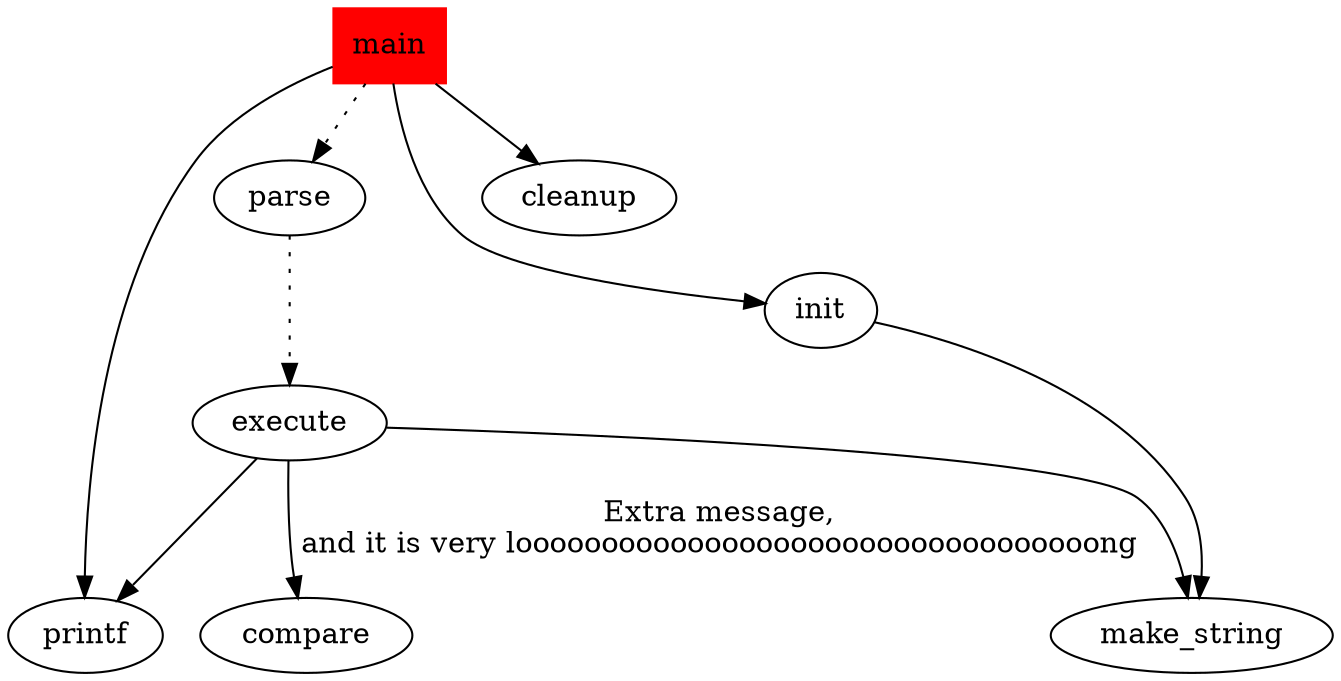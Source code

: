 digraph G {
    main [shape=box, color=red,style=filled];
    main-> parse -> execute [style=dotted];
    main -> init;
    main -> cleanup;
    execute -> make_string;
    execute -> printf
    init -> make_string;
    main -> printf;
    execute -> compare [label=" Extra message,\n and it is very loooooooooooooooooooooooooooooooooong"];
}